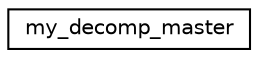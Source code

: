 digraph "Graphical Class Hierarchy"
{
  edge [fontname="Helvetica",fontsize="10",labelfontname="Helvetica",labelfontsize="10"];
  node [fontname="Helvetica",fontsize="10",shape=record];
  rankdir="LR";
  Node1 [label="my_decomp_master",height=0.2,width=0.4,color="black", fillcolor="white", style="filled",URL="$structmy__decomp__master.html"];
}
